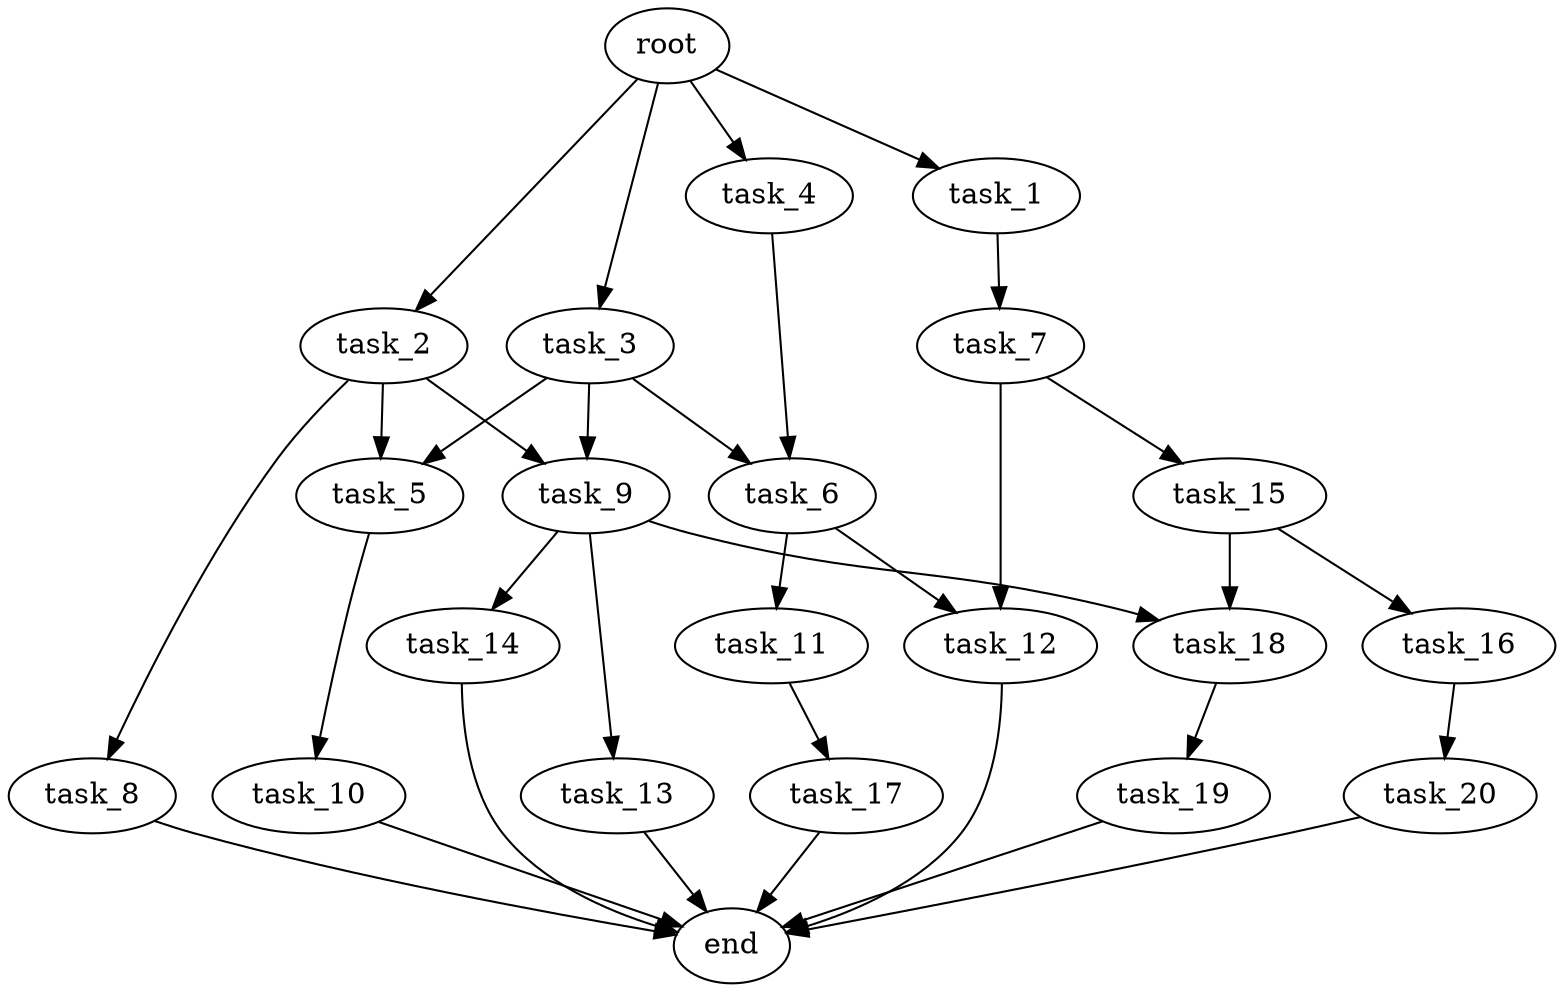 digraph G {
  root [size="0.000000e+00"];
  task_1 [size="5.421826e+09"];
  task_2 [size="6.418453e+09"];
  task_3 [size="5.882618e+08"];
  task_4 [size="3.392037e+08"];
  task_5 [size="8.467127e+09"];
  task_6 [size="9.451936e+09"];
  task_7 [size="6.682487e+09"];
  task_8 [size="7.643624e+09"];
  task_9 [size="4.124510e+09"];
  task_10 [size="8.425605e+09"];
  task_11 [size="2.315102e+09"];
  task_12 [size="7.071988e+09"];
  task_13 [size="9.240548e+07"];
  task_14 [size="5.057823e+09"];
  task_15 [size="3.732634e+09"];
  task_16 [size="6.178735e+09"];
  task_17 [size="6.667881e+09"];
  task_18 [size="6.165577e+09"];
  task_19 [size="4.832558e+09"];
  task_20 [size="4.879056e+09"];
  end [size="0.000000e+00"];

  root -> task_1 [size="1.000000e-12"];
  root -> task_2 [size="1.000000e-12"];
  root -> task_3 [size="1.000000e-12"];
  root -> task_4 [size="1.000000e-12"];
  task_1 -> task_7 [size="6.682487e+08"];
  task_2 -> task_5 [size="4.233564e+08"];
  task_2 -> task_8 [size="7.643624e+08"];
  task_2 -> task_9 [size="2.062255e+08"];
  task_3 -> task_5 [size="4.233564e+08"];
  task_3 -> task_6 [size="4.725968e+08"];
  task_3 -> task_9 [size="2.062255e+08"];
  task_4 -> task_6 [size="4.725968e+08"];
  task_5 -> task_10 [size="8.425605e+08"];
  task_6 -> task_11 [size="2.315102e+08"];
  task_6 -> task_12 [size="3.535994e+08"];
  task_7 -> task_12 [size="3.535994e+08"];
  task_7 -> task_15 [size="3.732634e+08"];
  task_8 -> end [size="1.000000e-12"];
  task_9 -> task_13 [size="9.240548e+06"];
  task_9 -> task_14 [size="5.057823e+08"];
  task_9 -> task_18 [size="3.082789e+08"];
  task_10 -> end [size="1.000000e-12"];
  task_11 -> task_17 [size="6.667881e+08"];
  task_12 -> end [size="1.000000e-12"];
  task_13 -> end [size="1.000000e-12"];
  task_14 -> end [size="1.000000e-12"];
  task_15 -> task_16 [size="6.178735e+08"];
  task_15 -> task_18 [size="3.082789e+08"];
  task_16 -> task_20 [size="4.879056e+08"];
  task_17 -> end [size="1.000000e-12"];
  task_18 -> task_19 [size="4.832558e+08"];
  task_19 -> end [size="1.000000e-12"];
  task_20 -> end [size="1.000000e-12"];
}

